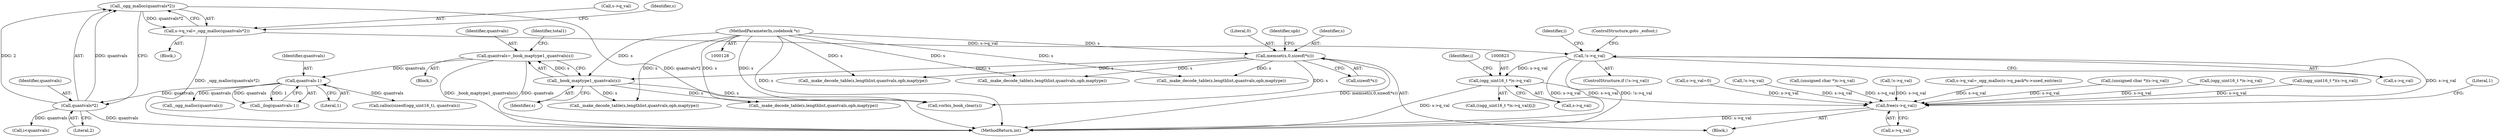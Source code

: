 digraph "0_Android_eeb4e45d5683f88488c083ecf142dc89bc3f0b47_8@API" {
"1000801" [label="(Call,_ogg_malloc(quantvals*2))"];
"1000802" [label="(Call,quantvals*2)"];
"1000622" [label="(Call,quantvals-1)"];
"1000582" [label="(Call,quantvals=_book_maptype1_quantvals(s))"];
"1000584" [label="(Call,_book_maptype1_quantvals(s))"];
"1000143" [label="(Call,memset(s,0,sizeof(*s)))"];
"1000130" [label="(MethodParameterIn,codebook *s)"];
"1000797" [label="(Call,s->q_val=_ogg_malloc(quantvals*2))"];
"1000806" [label="(Call,!s->q_val)"];
"1000822" [label="(Call,(ogg_uint16_t *)s->q_val)"];
"1001170" [label="(Call,free(s->q_val))"];
"1000584" [label="(Call,_book_maptype1_quantvals(s))"];
"1000813" [label="(Identifier,i)"];
"1000822" [label="(Call,(ogg_uint16_t *)s->q_val)"];
"1000827" [label="(Identifier,i)"];
"1001171" [label="(Call,s->q_val)"];
"1000801" [label="(Call,_ogg_malloc(quantvals*2))"];
"1000533" [label="(Block,)"];
"1000146" [label="(Call,sizeof(*s))"];
"1000970" [label="(Call,_make_decode_table(s,lengthlist,quantvals,opb,maptype))"];
"1000782" [label="(Call,(unsigned char *)s->q_val)"];
"1000573" [label="(Call,_make_decode_table(s,lengthlist,quantvals,opb,maptype))"];
"1000131" [label="(Block,)"];
"1000766" [label="(Call,!s->q_val)"];
"1000797" [label="(Call,s->q_val=_ogg_malloc(quantvals*2))"];
"1000144" [label="(Identifier,s)"];
"1000804" [label="(Literal,2)"];
"1001043" [label="(Call,s->q_val=_ogg_malloc(s->q_pack*s->used_entries))"];
"1000806" [label="(Call,!s->q_val)"];
"1000805" [label="(ControlStructure,if (!s->q_val))"];
"1000650" [label="(Call,calloc(sizeof(ogg_uint16_t), quantvals))"];
"1000807" [label="(Call,s->q_val)"];
"1001079" [label="(Call,(unsigned char *)(s->q_val))"];
"1000815" [label="(Call,i<quantvals)"];
"1000803" [label="(Identifier,quantvals)"];
"1001177" [label="(MethodReturn,int)"];
"1000589" [label="(Identifier,total1)"];
"1000145" [label="(Literal,0)"];
"1000810" [label="(ControlStructure,goto _eofout;)"];
"1000671" [label="(Call,(ogg_uint16_t *)s->q_val)"];
"1001111" [label="(Call,(ogg_uint16_t *)(s->q_val))"];
"1000130" [label="(MethodParameterIn,codebook *s)"];
"1000796" [label="(Block,)"];
"1000821" [label="(Call,((ogg_uint16_t *)s->q_val)[i])"];
"1000622" [label="(Call,quantvals-1)"];
"1000624" [label="(Literal,1)"];
"1000733" [label="(Call,_make_decode_table(s,lengthlist,quantvals,opb,maptype))"];
"1000582" [label="(Call,quantvals=_book_maptype1_quantvals(s))"];
"1001166" [label="(Call,vorbis_book_clear(s))"];
"1000808" [label="(Identifier,s)"];
"1000623" [label="(Identifier,quantvals)"];
"1001176" [label="(Literal,1)"];
"1000152" [label="(Identifier,opb)"];
"1001170" [label="(Call,free(s->q_val))"];
"1000745" [label="(Call,s->q_val=0)"];
"1000655" [label="(Call,!s->q_val)"];
"1000802" [label="(Call,quantvals*2)"];
"1000583" [label="(Identifier,quantvals)"];
"1000763" [label="(Call,_ogg_malloc(quantvals))"];
"1000621" [label="(Call,_ilog(quantvals-1))"];
"1000585" [label="(Identifier,s)"];
"1000893" [label="(Call,_make_decode_table(s,lengthlist,quantvals,opb,maptype))"];
"1001021" [label="(Call,_make_decode_table(s,lengthlist,quantvals,opb,maptype))"];
"1000798" [label="(Call,s->q_val)"];
"1000824" [label="(Call,s->q_val)"];
"1000143" [label="(Call,memset(s,0,sizeof(*s)))"];
"1000801" -> "1000797"  [label="AST: "];
"1000801" -> "1000802"  [label="CFG: "];
"1000802" -> "1000801"  [label="AST: "];
"1000797" -> "1000801"  [label="CFG: "];
"1000801" -> "1001177"  [label="DDG: quantvals*2"];
"1000801" -> "1000797"  [label="DDG: quantvals*2"];
"1000802" -> "1000801"  [label="DDG: quantvals"];
"1000802" -> "1000801"  [label="DDG: 2"];
"1000802" -> "1000804"  [label="CFG: "];
"1000803" -> "1000802"  [label="AST: "];
"1000804" -> "1000802"  [label="AST: "];
"1000802" -> "1001177"  [label="DDG: quantvals"];
"1000622" -> "1000802"  [label="DDG: quantvals"];
"1000802" -> "1000815"  [label="DDG: quantvals"];
"1000622" -> "1000621"  [label="AST: "];
"1000622" -> "1000624"  [label="CFG: "];
"1000623" -> "1000622"  [label="AST: "];
"1000624" -> "1000622"  [label="AST: "];
"1000621" -> "1000622"  [label="CFG: "];
"1000622" -> "1000621"  [label="DDG: quantvals"];
"1000622" -> "1000621"  [label="DDG: 1"];
"1000582" -> "1000622"  [label="DDG: quantvals"];
"1000622" -> "1000650"  [label="DDG: quantvals"];
"1000622" -> "1000763"  [label="DDG: quantvals"];
"1000582" -> "1000533"  [label="AST: "];
"1000582" -> "1000584"  [label="CFG: "];
"1000583" -> "1000582"  [label="AST: "];
"1000584" -> "1000582"  [label="AST: "];
"1000589" -> "1000582"  [label="CFG: "];
"1000582" -> "1001177"  [label="DDG: quantvals"];
"1000582" -> "1001177"  [label="DDG: _book_maptype1_quantvals(s)"];
"1000584" -> "1000582"  [label="DDG: s"];
"1000584" -> "1000585"  [label="CFG: "];
"1000585" -> "1000584"  [label="AST: "];
"1000143" -> "1000584"  [label="DDG: s"];
"1000130" -> "1000584"  [label="DDG: s"];
"1000584" -> "1000733"  [label="DDG: s"];
"1000584" -> "1000893"  [label="DDG: s"];
"1000584" -> "1001166"  [label="DDG: s"];
"1000143" -> "1000131"  [label="AST: "];
"1000143" -> "1000146"  [label="CFG: "];
"1000144" -> "1000143"  [label="AST: "];
"1000145" -> "1000143"  [label="AST: "];
"1000146" -> "1000143"  [label="AST: "];
"1000152" -> "1000143"  [label="CFG: "];
"1000143" -> "1001177"  [label="DDG: memset(s,0,sizeof(*s))"];
"1000130" -> "1000143"  [label="DDG: s"];
"1000143" -> "1000573"  [label="DDG: s"];
"1000143" -> "1000970"  [label="DDG: s"];
"1000143" -> "1001021"  [label="DDG: s"];
"1000143" -> "1001166"  [label="DDG: s"];
"1000130" -> "1000128"  [label="AST: "];
"1000130" -> "1001177"  [label="DDG: s"];
"1000130" -> "1000573"  [label="DDG: s"];
"1000130" -> "1000733"  [label="DDG: s"];
"1000130" -> "1000893"  [label="DDG: s"];
"1000130" -> "1000970"  [label="DDG: s"];
"1000130" -> "1001021"  [label="DDG: s"];
"1000130" -> "1001166"  [label="DDG: s"];
"1000797" -> "1000796"  [label="AST: "];
"1000798" -> "1000797"  [label="AST: "];
"1000808" -> "1000797"  [label="CFG: "];
"1000797" -> "1001177"  [label="DDG: _ogg_malloc(quantvals*2)"];
"1000797" -> "1000806"  [label="DDG: s->q_val"];
"1000806" -> "1000805"  [label="AST: "];
"1000806" -> "1000807"  [label="CFG: "];
"1000807" -> "1000806"  [label="AST: "];
"1000810" -> "1000806"  [label="CFG: "];
"1000813" -> "1000806"  [label="CFG: "];
"1000806" -> "1001177"  [label="DDG: s->q_val"];
"1000806" -> "1001177"  [label="DDG: !s->q_val"];
"1000806" -> "1000822"  [label="DDG: s->q_val"];
"1000806" -> "1001170"  [label="DDG: s->q_val"];
"1000822" -> "1000821"  [label="AST: "];
"1000822" -> "1000824"  [label="CFG: "];
"1000823" -> "1000822"  [label="AST: "];
"1000824" -> "1000822"  [label="AST: "];
"1000827" -> "1000822"  [label="CFG: "];
"1000822" -> "1001177"  [label="DDG: s->q_val"];
"1000822" -> "1001170"  [label="DDG: s->q_val"];
"1001170" -> "1000131"  [label="AST: "];
"1001170" -> "1001171"  [label="CFG: "];
"1001171" -> "1001170"  [label="AST: "];
"1001176" -> "1001170"  [label="CFG: "];
"1001170" -> "1001177"  [label="DDG: s->q_val"];
"1001111" -> "1001170"  [label="DDG: s->q_val"];
"1001043" -> "1001170"  [label="DDG: s->q_val"];
"1001079" -> "1001170"  [label="DDG: s->q_val"];
"1000671" -> "1001170"  [label="DDG: s->q_val"];
"1000655" -> "1001170"  [label="DDG: s->q_val"];
"1000766" -> "1001170"  [label="DDG: s->q_val"];
"1000745" -> "1001170"  [label="DDG: s->q_val"];
"1000782" -> "1001170"  [label="DDG: s->q_val"];
}
